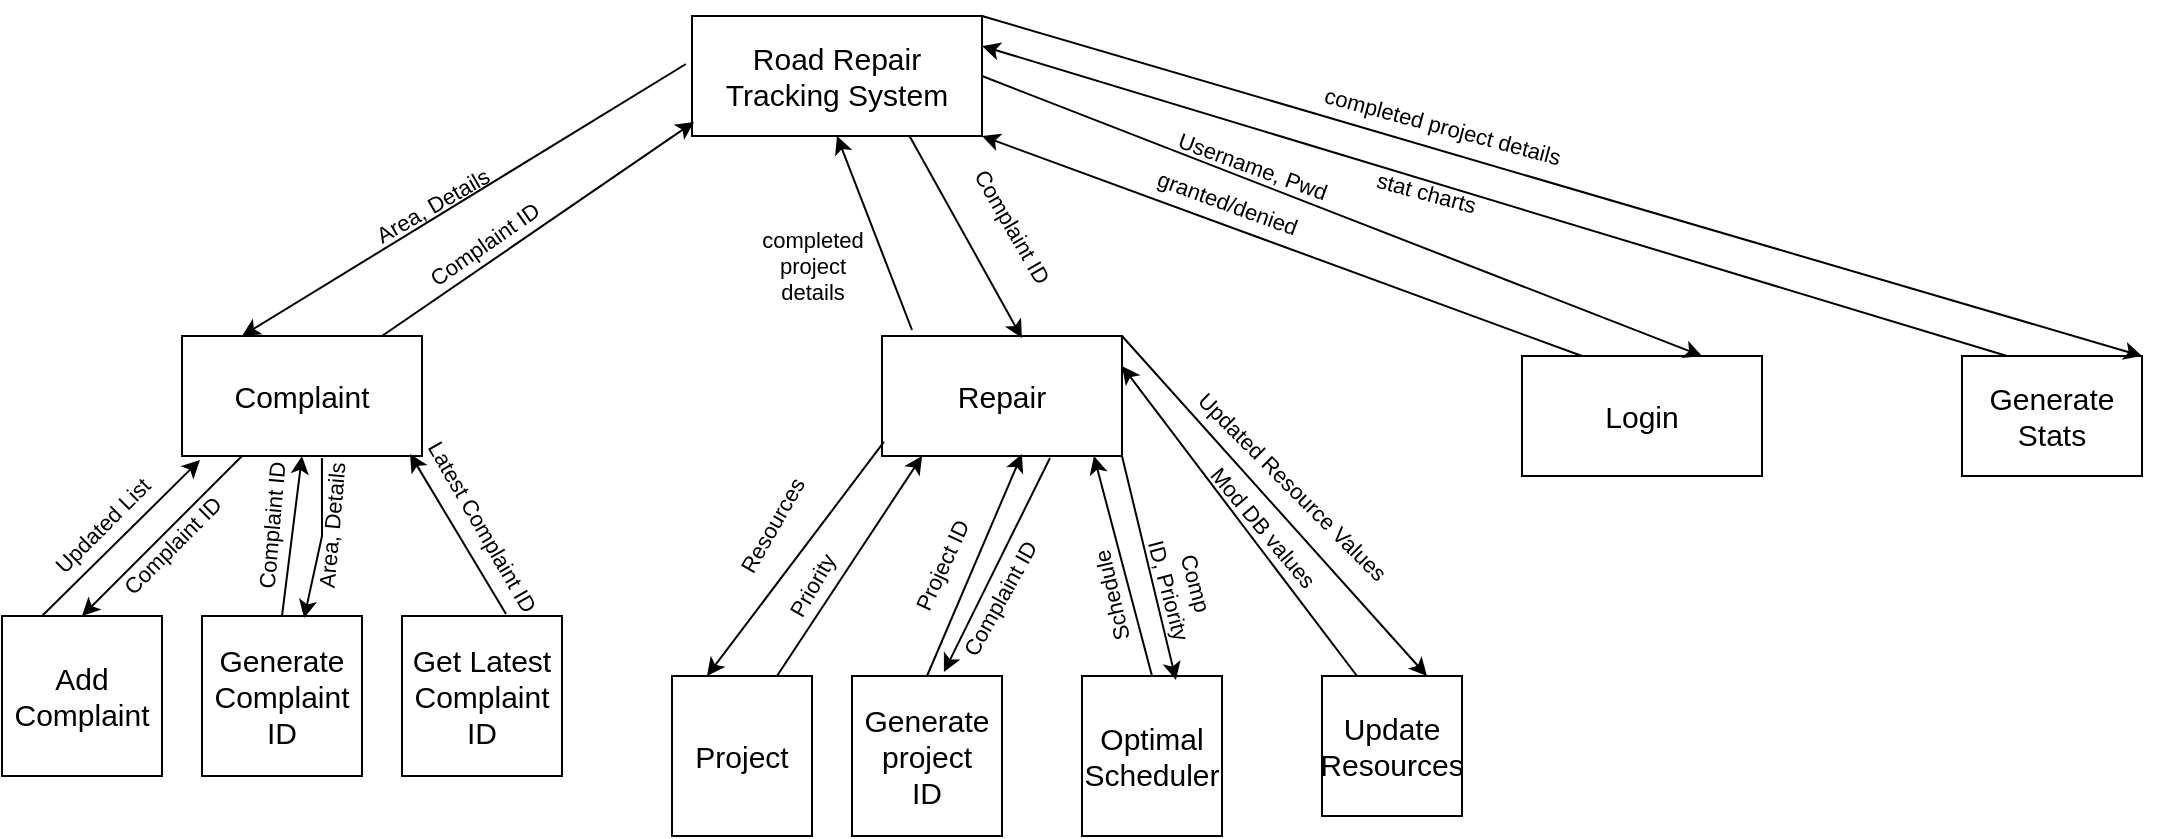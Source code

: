 <mxfile version="20.8.13" type="github">
  <diagram name="Page-1" id="R6mimwNBXcnvcJN3qarm">
    <mxGraphModel dx="1360" dy="1895" grid="1" gridSize="10" guides="1" tooltips="1" connect="1" arrows="1" fold="1" page="1" pageScale="1" pageWidth="850" pageHeight="1100" math="0" shadow="0">
      <root>
        <mxCell id="0" />
        <mxCell id="1" parent="0" />
        <object label="&lt;font style=&quot;font-size: 15px;&quot;&gt;Road Repair Tracking System&lt;/font&gt;" id="44IZnCSOye2J6gwwxO6d-1">
          <mxCell style="rounded=0;whiteSpace=wrap;html=1;labelBorderColor=none;labelBackgroundColor=none;" vertex="1" parent="1">
            <mxGeometry x="365" width="145" height="60" as="geometry" />
          </mxCell>
        </object>
        <mxCell id="44IZnCSOye2J6gwwxO6d-2" value="Complaint" style="rounded=0;whiteSpace=wrap;html=1;labelBackgroundColor=none;labelBorderColor=none;fontSize=15;" vertex="1" parent="1">
          <mxGeometry x="110" y="160" width="120" height="60" as="geometry" />
        </mxCell>
        <mxCell id="44IZnCSOye2J6gwwxO6d-3" value="Repair" style="rounded=0;whiteSpace=wrap;html=1;labelBackgroundColor=none;labelBorderColor=none;fontSize=15;" vertex="1" parent="1">
          <mxGeometry x="460" y="160" width="120" height="60" as="geometry" />
        </mxCell>
        <mxCell id="44IZnCSOye2J6gwwxO6d-4" value="Generate Stats" style="rounded=0;whiteSpace=wrap;html=1;labelBackgroundColor=none;labelBorderColor=none;fontSize=15;" vertex="1" parent="1">
          <mxGeometry x="1000" y="170" width="90" height="60" as="geometry" />
        </mxCell>
        <mxCell id="44IZnCSOye2J6gwwxO6d-5" value="Add Complaint" style="rounded=0;whiteSpace=wrap;html=1;labelBackgroundColor=none;labelBorderColor=none;fontSize=15;" vertex="1" parent="1">
          <mxGeometry x="20" y="300" width="80" height="80" as="geometry" />
        </mxCell>
        <mxCell id="44IZnCSOye2J6gwwxO6d-6" value="Generate Complaint ID" style="rounded=0;whiteSpace=wrap;html=1;labelBackgroundColor=none;labelBorderColor=none;fontSize=15;" vertex="1" parent="1">
          <mxGeometry x="120" y="300" width="80" height="80" as="geometry" />
        </mxCell>
        <mxCell id="44IZnCSOye2J6gwwxO6d-7" value="Get Latest Complaint ID" style="rounded=0;whiteSpace=wrap;html=1;labelBackgroundColor=none;labelBorderColor=none;fontSize=15;" vertex="1" parent="1">
          <mxGeometry x="220" y="300" width="80" height="80" as="geometry" />
        </mxCell>
        <mxCell id="44IZnCSOye2J6gwwxO6d-8" value="Project" style="rounded=0;whiteSpace=wrap;html=1;labelBackgroundColor=none;labelBorderColor=none;fontSize=15;" vertex="1" parent="1">
          <mxGeometry x="355" y="330" width="70" height="80" as="geometry" />
        </mxCell>
        <mxCell id="44IZnCSOye2J6gwwxO6d-9" value="&lt;div&gt;Generate project&lt;/div&gt;&lt;div&gt;ID&lt;br&gt;&lt;/div&gt;" style="rounded=0;whiteSpace=wrap;html=1;labelBackgroundColor=none;labelBorderColor=none;fontSize=15;" vertex="1" parent="1">
          <mxGeometry x="445" y="330" width="75" height="80" as="geometry" />
        </mxCell>
        <mxCell id="44IZnCSOye2J6gwwxO6d-10" value="Optimal Scheduler" style="rounded=0;whiteSpace=wrap;html=1;labelBackgroundColor=none;labelBorderColor=none;fontSize=15;" vertex="1" parent="1">
          <mxGeometry x="560" y="330" width="70" height="80" as="geometry" />
        </mxCell>
        <mxCell id="44IZnCSOye2J6gwwxO6d-11" value="" style="endArrow=classic;html=1;rounded=0;fontSize=15;exitX=0.25;exitY=0;exitDx=0;exitDy=0;entryX=0.075;entryY=1.033;entryDx=0;entryDy=0;entryPerimeter=0;" edge="1" parent="1" source="44IZnCSOye2J6gwwxO6d-5" target="44IZnCSOye2J6gwwxO6d-2">
          <mxGeometry width="50" height="50" relative="1" as="geometry">
            <mxPoint x="50" y="280" as="sourcePoint" />
            <mxPoint x="120" y="240" as="targetPoint" />
          </mxGeometry>
        </mxCell>
        <mxCell id="44IZnCSOye2J6gwwxO6d-12" value="" style="endArrow=classic;html=1;rounded=0;fontSize=15;entryX=0.5;entryY=0;entryDx=0;entryDy=0;" edge="1" parent="1" target="44IZnCSOye2J6gwwxO6d-5">
          <mxGeometry width="50" height="50" relative="1" as="geometry">
            <mxPoint x="140" y="220" as="sourcePoint" />
            <mxPoint x="90" y="270" as="targetPoint" />
          </mxGeometry>
        </mxCell>
        <mxCell id="44IZnCSOye2J6gwwxO6d-13" value="Area, Details" style="text;html=1;align=center;verticalAlign=middle;resizable=0;points=[];autosize=1;strokeColor=none;fillColor=none;fontSize=11;rotation=-85;" vertex="1" parent="1">
          <mxGeometry x="140" y="240" width="90" height="30" as="geometry" />
        </mxCell>
        <mxCell id="44IZnCSOye2J6gwwxO6d-18" value="Complaint ID" style="text;html=1;align=center;verticalAlign=middle;resizable=0;points=[];autosize=1;strokeColor=none;fillColor=none;fontSize=11;rotation=-85;" vertex="1" parent="1">
          <mxGeometry x="110" y="240" width="90" height="30" as="geometry" />
        </mxCell>
        <mxCell id="44IZnCSOye2J6gwwxO6d-19" value="" style="endArrow=classic;html=1;rounded=0;fontSize=11;exitX=0.5;exitY=0;exitDx=0;exitDy=0;" edge="1" parent="1" source="44IZnCSOye2J6gwwxO6d-6">
          <mxGeometry width="50" height="50" relative="1" as="geometry">
            <mxPoint x="400" y="350" as="sourcePoint" />
            <mxPoint x="170" y="220" as="targetPoint" />
          </mxGeometry>
        </mxCell>
        <mxCell id="44IZnCSOye2J6gwwxO6d-20" value="" style="endArrow=classic;html=1;rounded=0;fontSize=11;entryX=0.638;entryY=0.013;entryDx=0;entryDy=0;exitX=0.583;exitY=1.017;exitDx=0;exitDy=0;exitPerimeter=0;entryPerimeter=0;" edge="1" parent="1" source="44IZnCSOye2J6gwwxO6d-2" target="44IZnCSOye2J6gwwxO6d-6">
          <mxGeometry width="50" height="50" relative="1" as="geometry">
            <mxPoint x="190" y="230" as="sourcePoint" />
            <mxPoint x="160" y="290" as="targetPoint" />
            <Array as="points">
              <mxPoint x="180" y="260" />
            </Array>
          </mxGeometry>
        </mxCell>
        <mxCell id="44IZnCSOye2J6gwwxO6d-22" value="Complaint ID" style="text;html=1;align=center;verticalAlign=middle;resizable=0;points=[];autosize=1;strokeColor=none;fillColor=none;fontSize=11;rotation=-45;" vertex="1" parent="1">
          <mxGeometry x="60" y="250" width="90" height="30" as="geometry" />
        </mxCell>
        <mxCell id="44IZnCSOye2J6gwwxO6d-23" value="" style="endArrow=classic;html=1;rounded=0;fontSize=11;entryX=0.95;entryY=0.983;entryDx=0;entryDy=0;entryPerimeter=0;exitX=0.65;exitY=-0.012;exitDx=0;exitDy=0;exitPerimeter=0;" edge="1" parent="1" source="44IZnCSOye2J6gwwxO6d-7" target="44IZnCSOye2J6gwwxO6d-2">
          <mxGeometry width="50" height="50" relative="1" as="geometry">
            <mxPoint x="400" y="350" as="sourcePoint" />
            <mxPoint x="350" y="280" as="targetPoint" />
          </mxGeometry>
        </mxCell>
        <mxCell id="44IZnCSOye2J6gwwxO6d-24" value="Latest Complaint ID" style="text;html=1;align=center;verticalAlign=middle;resizable=0;points=[];autosize=1;strokeColor=none;fillColor=none;fontSize=11;rotation=60;" vertex="1" parent="1">
          <mxGeometry x="200" y="240" width="120" height="30" as="geometry" />
        </mxCell>
        <mxCell id="44IZnCSOye2J6gwwxO6d-25" value="Updated List" style="text;html=1;align=center;verticalAlign=middle;resizable=0;points=[];autosize=1;strokeColor=none;fillColor=none;fontSize=11;rotation=-45;" vertex="1" parent="1">
          <mxGeometry x="30" y="240" width="80" height="30" as="geometry" />
        </mxCell>
        <mxCell id="44IZnCSOye2J6gwwxO6d-29" value="" style="endArrow=classic;html=1;rounded=0;fontSize=15;exitX=0.75;exitY=0;exitDx=0;exitDy=0;entryX=0.167;entryY=1;entryDx=0;entryDy=0;entryPerimeter=0;" edge="1" parent="1" source="44IZnCSOye2J6gwwxO6d-8" target="44IZnCSOye2J6gwwxO6d-3">
          <mxGeometry width="50" height="50" relative="1" as="geometry">
            <mxPoint x="360" y="270" as="sourcePoint" />
            <mxPoint x="430" y="220" as="targetPoint" />
          </mxGeometry>
        </mxCell>
        <mxCell id="44IZnCSOye2J6gwwxO6d-30" value="" style="endArrow=classic;html=1;rounded=0;fontSize=15;entryX=0.583;entryY=0.983;entryDx=0;entryDy=0;entryPerimeter=0;exitX=0.5;exitY=0;exitDx=0;exitDy=0;" edge="1" parent="1" source="44IZnCSOye2J6gwwxO6d-9" target="44IZnCSOye2J6gwwxO6d-3">
          <mxGeometry width="50" height="50" relative="1" as="geometry">
            <mxPoint x="450" y="300" as="sourcePoint" />
            <mxPoint x="500" y="250" as="targetPoint" />
          </mxGeometry>
        </mxCell>
        <mxCell id="44IZnCSOye2J6gwwxO6d-31" value="" style="endArrow=classic;html=1;rounded=0;fontSize=15;exitX=0.7;exitY=1.017;exitDx=0;exitDy=0;exitPerimeter=0;entryX=0.613;entryY=-0.025;entryDx=0;entryDy=0;entryPerimeter=0;" edge="1" parent="1" source="44IZnCSOye2J6gwwxO6d-3" target="44IZnCSOye2J6gwwxO6d-9">
          <mxGeometry width="50" height="50" relative="1" as="geometry">
            <mxPoint x="510" y="250" as="sourcePoint" />
            <mxPoint x="460" y="300" as="targetPoint" />
          </mxGeometry>
        </mxCell>
        <mxCell id="44IZnCSOye2J6gwwxO6d-32" value="Schedule" style="text;html=1;align=center;verticalAlign=middle;resizable=0;points=[];autosize=1;strokeColor=none;fillColor=none;fontSize=11;rotation=-103;" vertex="1" parent="1">
          <mxGeometry x="540" y="275" width="70" height="30" as="geometry" />
        </mxCell>
        <mxCell id="44IZnCSOye2J6gwwxO6d-33" value="&lt;div&gt;Comp&lt;/div&gt;&lt;div&gt;ID, Priority&lt;/div&gt;" style="text;html=1;align=center;verticalAlign=middle;resizable=0;points=[];autosize=1;strokeColor=none;fillColor=none;fontSize=11;rotation=75;" vertex="1" parent="1">
          <mxGeometry x="570" y="265" width="80" height="40" as="geometry" />
        </mxCell>
        <mxCell id="44IZnCSOye2J6gwwxO6d-34" value="" style="endArrow=classic;html=1;rounded=0;fontSize=11;entryX=0.883;entryY=1;entryDx=0;entryDy=0;entryPerimeter=0;exitX=0.5;exitY=0;exitDx=0;exitDy=0;" edge="1" parent="1" source="44IZnCSOye2J6gwwxO6d-10" target="44IZnCSOye2J6gwwxO6d-3">
          <mxGeometry width="50" height="50" relative="1" as="geometry">
            <mxPoint x="540" y="300" as="sourcePoint" />
            <mxPoint x="590" y="250" as="targetPoint" />
          </mxGeometry>
        </mxCell>
        <mxCell id="44IZnCSOye2J6gwwxO6d-35" value="" style="endArrow=classic;html=1;rounded=0;fontSize=11;entryX=0.671;entryY=0.025;entryDx=0;entryDy=0;exitX=1;exitY=1;exitDx=0;exitDy=0;entryPerimeter=0;" edge="1" parent="1" source="44IZnCSOye2J6gwwxO6d-3" target="44IZnCSOye2J6gwwxO6d-10">
          <mxGeometry width="50" height="50" relative="1" as="geometry">
            <mxPoint x="550" y="230" as="sourcePoint" />
            <mxPoint x="570" y="290" as="targetPoint" />
          </mxGeometry>
        </mxCell>
        <mxCell id="44IZnCSOye2J6gwwxO6d-36" value="&lt;div&gt;Complaint ID&lt;/div&gt;&lt;div&gt;&lt;br&gt;&lt;/div&gt;" style="text;html=1;align=center;verticalAlign=middle;resizable=0;points=[];autosize=1;strokeColor=none;fillColor=none;fontSize=11;rotation=-61;" vertex="1" parent="1">
          <mxGeometry x="480" y="275" width="90" height="40" as="geometry" />
        </mxCell>
        <mxCell id="44IZnCSOye2J6gwwxO6d-38" value="Project ID" style="text;html=1;align=center;verticalAlign=middle;resizable=0;points=[];autosize=1;strokeColor=none;fillColor=none;fontSize=11;rotation=-65;" vertex="1" parent="1">
          <mxGeometry x="455" y="260" width="70" height="30" as="geometry" />
        </mxCell>
        <mxCell id="44IZnCSOye2J6gwwxO6d-39" value="&lt;font style=&quot;font-size: 15px;&quot;&gt;Login&lt;/font&gt;" style="rounded=0;whiteSpace=wrap;html=1;labelBackgroundColor=none;labelBorderColor=none;fontSize=11;" vertex="1" parent="1">
          <mxGeometry x="780" y="170" width="120" height="60" as="geometry" />
        </mxCell>
        <mxCell id="44IZnCSOye2J6gwwxO6d-40" value="" style="endArrow=classic;html=1;rounded=0;fontSize=15;exitX=0.008;exitY=0.883;exitDx=0;exitDy=0;entryX=0.25;entryY=0;entryDx=0;entryDy=0;exitPerimeter=0;" edge="1" parent="1" source="44IZnCSOye2J6gwwxO6d-3" target="44IZnCSOye2J6gwwxO6d-8">
          <mxGeometry width="50" height="50" relative="1" as="geometry">
            <mxPoint x="400" y="220" as="sourcePoint" />
            <mxPoint x="360" y="300" as="targetPoint" />
          </mxGeometry>
        </mxCell>
        <mxCell id="44IZnCSOye2J6gwwxO6d-44" value="" style="endArrow=classic;html=1;rounded=0;fontSize=15;exitX=0.25;exitY=0;exitDx=0;exitDy=0;entryX=1;entryY=0.25;entryDx=0;entryDy=0;" edge="1" parent="1" source="44IZnCSOye2J6gwwxO6d-77" target="44IZnCSOye2J6gwwxO6d-3">
          <mxGeometry width="50" height="50" relative="1" as="geometry">
            <mxPoint x="357.5" y="515" as="sourcePoint" />
            <mxPoint x="520" y="180" as="targetPoint" />
          </mxGeometry>
        </mxCell>
        <mxCell id="44IZnCSOye2J6gwwxO6d-45" value="" style="endArrow=classic;html=1;rounded=0;fontSize=15;exitX=1;exitY=0;exitDx=0;exitDy=0;entryX=0.75;entryY=0;entryDx=0;entryDy=0;" edge="1" parent="1" source="44IZnCSOye2J6gwwxO6d-3" target="44IZnCSOye2J6gwwxO6d-77">
          <mxGeometry width="50" height="50" relative="1" as="geometry">
            <mxPoint x="500" y="330" as="sourcePoint" />
            <mxPoint x="375" y="515" as="targetPoint" />
          </mxGeometry>
        </mxCell>
        <mxCell id="44IZnCSOye2J6gwwxO6d-46" value="Updated Resource Values" style="text;html=1;align=center;verticalAlign=middle;resizable=1;points=[];autosize=1;strokeColor=none;fillColor=none;fontSize=11;rotation=45;movable=1;rotatable=1;deletable=1;editable=1;connectable=1;" vertex="1" parent="1">
          <mxGeometry x="590" y="220" width="150" height="30" as="geometry" />
        </mxCell>
        <mxCell id="44IZnCSOye2J6gwwxO6d-47" value="&lt;div&gt;Mod DB values&lt;/div&gt;&lt;div&gt;&lt;br&gt;&lt;/div&gt;" style="text;html=1;align=center;verticalAlign=middle;resizable=0;points=[];autosize=1;strokeColor=none;fillColor=none;fontSize=11;rotation=50;" vertex="1" parent="1">
          <mxGeometry x="595" y="240" width="100" height="40" as="geometry" />
        </mxCell>
        <mxCell id="44IZnCSOye2J6gwwxO6d-48" value="Resources" style="text;html=1;align=center;verticalAlign=middle;resizable=0;points=[];autosize=1;strokeColor=none;fillColor=none;fontSize=11;rotation=-60;" vertex="1" parent="1">
          <mxGeometry x="365" y="240" width="80" height="30" as="geometry" />
        </mxCell>
        <mxCell id="44IZnCSOye2J6gwwxO6d-50" value="Priority" style="text;html=1;align=center;verticalAlign=middle;resizable=0;points=[];autosize=1;strokeColor=none;fillColor=none;fontSize=11;rotation=-60;" vertex="1" parent="1">
          <mxGeometry x="395" y="270" width="60" height="30" as="geometry" />
        </mxCell>
        <mxCell id="44IZnCSOye2J6gwwxO6d-53" value="" style="endArrow=classic;html=1;rounded=0;fontSize=11;entryX=0.007;entryY=0.883;entryDx=0;entryDy=0;entryPerimeter=0;" edge="1" parent="1" target="44IZnCSOye2J6gwwxO6d-1">
          <mxGeometry width="50" height="50" relative="1" as="geometry">
            <mxPoint x="210" y="160" as="sourcePoint" />
            <mxPoint x="260" y="110" as="targetPoint" />
          </mxGeometry>
        </mxCell>
        <mxCell id="44IZnCSOye2J6gwwxO6d-54" value="" style="endArrow=classic;html=1;rounded=0;fontSize=11;entryX=0.25;entryY=0;entryDx=0;entryDy=0;exitX=-0.021;exitY=0.4;exitDx=0;exitDy=0;exitPerimeter=0;" edge="1" parent="1" source="44IZnCSOye2J6gwwxO6d-1" target="44IZnCSOye2J6gwwxO6d-2">
          <mxGeometry width="50" height="50" relative="1" as="geometry">
            <mxPoint x="320" y="80" as="sourcePoint" />
            <mxPoint x="270" y="130" as="targetPoint" />
          </mxGeometry>
        </mxCell>
        <mxCell id="44IZnCSOye2J6gwwxO6d-55" value="" style="endArrow=classic;html=1;rounded=0;fontSize=11;entryX=0.5;entryY=1;entryDx=0;entryDy=0;exitX=0.125;exitY=-0.05;exitDx=0;exitDy=0;exitPerimeter=0;" edge="1" parent="1" source="44IZnCSOye2J6gwwxO6d-3" target="44IZnCSOye2J6gwwxO6d-1">
          <mxGeometry width="50" height="50" relative="1" as="geometry">
            <mxPoint x="410" y="160" as="sourcePoint" />
            <mxPoint x="440" y="120" as="targetPoint" />
          </mxGeometry>
        </mxCell>
        <mxCell id="44IZnCSOye2J6gwwxO6d-56" value="" style="endArrow=classic;html=1;rounded=0;fontSize=11;exitX=0.75;exitY=1;exitDx=0;exitDy=0;entryX=0.583;entryY=0.017;entryDx=0;entryDy=0;entryPerimeter=0;" edge="1" parent="1" source="44IZnCSOye2J6gwwxO6d-1" target="44IZnCSOye2J6gwwxO6d-3">
          <mxGeometry width="50" height="50" relative="1" as="geometry">
            <mxPoint x="470" y="80" as="sourcePoint" />
            <mxPoint x="420" y="130" as="targetPoint" />
          </mxGeometry>
        </mxCell>
        <mxCell id="44IZnCSOye2J6gwwxO6d-57" value="" style="endArrow=classic;html=1;rounded=0;fontSize=11;entryX=0.75;entryY=0;entryDx=0;entryDy=0;exitX=1;exitY=0.5;exitDx=0;exitDy=0;" edge="1" parent="1" source="44IZnCSOye2J6gwwxO6d-1" target="44IZnCSOye2J6gwwxO6d-39">
          <mxGeometry width="50" height="50" relative="1" as="geometry">
            <mxPoint x="500" y="40" as="sourcePoint" />
            <mxPoint x="550" y="-10" as="targetPoint" />
          </mxGeometry>
        </mxCell>
        <mxCell id="44IZnCSOye2J6gwwxO6d-58" value="" style="endArrow=classic;html=1;rounded=0;fontSize=11;exitX=0.25;exitY=0;exitDx=0;exitDy=0;" edge="1" parent="1" source="44IZnCSOye2J6gwwxO6d-39">
          <mxGeometry width="50" height="50" relative="1" as="geometry">
            <mxPoint x="460" y="110" as="sourcePoint" />
            <mxPoint x="510" y="60" as="targetPoint" />
          </mxGeometry>
        </mxCell>
        <mxCell id="44IZnCSOye2J6gwwxO6d-59" value="" style="endArrow=classic;html=1;rounded=0;fontSize=11;entryX=1;entryY=0;entryDx=0;entryDy=0;exitX=1;exitY=0;exitDx=0;exitDy=0;" edge="1" parent="1" source="44IZnCSOye2J6gwwxO6d-1" target="44IZnCSOye2J6gwwxO6d-4">
          <mxGeometry width="50" height="50" relative="1" as="geometry">
            <mxPoint x="510" y="20" as="sourcePoint" />
            <mxPoint x="560" y="-30" as="targetPoint" />
          </mxGeometry>
        </mxCell>
        <mxCell id="44IZnCSOye2J6gwwxO6d-60" value="" style="endArrow=classic;html=1;rounded=0;fontSize=11;entryX=1;entryY=0.25;entryDx=0;entryDy=0;exitX=0.25;exitY=0;exitDx=0;exitDy=0;" edge="1" parent="1" source="44IZnCSOye2J6gwwxO6d-4" target="44IZnCSOye2J6gwwxO6d-1">
          <mxGeometry width="50" height="50" relative="1" as="geometry">
            <mxPoint x="790" y="160" as="sourcePoint" />
            <mxPoint x="800" y="110" as="targetPoint" />
          </mxGeometry>
        </mxCell>
        <mxCell id="44IZnCSOye2J6gwwxO6d-62" value="Username, Pwd" style="text;html=1;align=center;verticalAlign=middle;resizable=0;points=[];autosize=1;strokeColor=none;fillColor=none;fontSize=11;rotation=20;" vertex="1" parent="1">
          <mxGeometry x="595" y="60" width="100" height="30" as="geometry" />
        </mxCell>
        <mxCell id="44IZnCSOye2J6gwwxO6d-67" value="&lt;div&gt;granted/denied&lt;/div&gt;&lt;div&gt;&lt;br&gt;&lt;/div&gt;" style="text;html=1;align=center;verticalAlign=middle;resizable=0;points=[];autosize=1;strokeColor=none;fillColor=none;fontSize=11;rotation=20;" vertex="1" parent="1">
          <mxGeometry x="580" y="80" width="100" height="40" as="geometry" />
        </mxCell>
        <mxCell id="44IZnCSOye2J6gwwxO6d-68" value="Area, Details" style="text;html=1;align=center;verticalAlign=middle;resizable=0;points=[];autosize=1;strokeColor=none;fillColor=none;fontSize=11;rotation=-30;" vertex="1" parent="1">
          <mxGeometry x="190" y="80" width="90" height="30" as="geometry" />
        </mxCell>
        <mxCell id="44IZnCSOye2J6gwwxO6d-69" value="&lt;div&gt;Complaint ID&lt;/div&gt;&lt;div&gt;&lt;br&gt;&lt;/div&gt;" style="text;html=1;align=center;verticalAlign=middle;resizable=0;points=[];autosize=1;strokeColor=none;fillColor=none;fontSize=11;rotation=-35;" vertex="1" parent="1">
          <mxGeometry x="220" y="100" width="90" height="40" as="geometry" />
        </mxCell>
        <mxCell id="44IZnCSOye2J6gwwxO6d-70" value="completed project details" style="text;html=1;align=center;verticalAlign=middle;resizable=0;points=[];autosize=1;strokeColor=none;fillColor=none;fontSize=11;rotation=15;" vertex="1" parent="1">
          <mxGeometry x="670" y="40" width="140" height="30" as="geometry" />
        </mxCell>
        <mxCell id="44IZnCSOye2J6gwwxO6d-71" value="&lt;div&gt;stat charts&lt;/div&gt;&lt;div&gt;&lt;br&gt;&lt;/div&gt;" style="text;html=1;align=center;verticalAlign=middle;resizable=0;points=[];autosize=1;strokeColor=none;fillColor=none;fontSize=11;rotation=15;" vertex="1" parent="1">
          <mxGeometry x="695" y="75" width="70" height="40" as="geometry" />
        </mxCell>
        <mxCell id="44IZnCSOye2J6gwwxO6d-73" value="Complaint ID" style="text;html=1;align=center;verticalAlign=middle;resizable=0;points=[];autosize=1;strokeColor=none;fillColor=none;fontSize=11;rotation=60;" vertex="1" parent="1">
          <mxGeometry x="480" y="90" width="90" height="30" as="geometry" />
        </mxCell>
        <mxCell id="44IZnCSOye2J6gwwxO6d-74" value="&lt;div&gt;completed &lt;br&gt;&lt;/div&gt;&lt;div&gt;project&lt;/div&gt;&lt;div&gt;details&lt;br&gt;&lt;/div&gt;" style="text;html=1;align=center;verticalAlign=middle;resizable=0;points=[];autosize=1;strokeColor=none;fillColor=none;fontSize=11;" vertex="1" parent="1">
          <mxGeometry x="390" y="100" width="70" height="50" as="geometry" />
        </mxCell>
        <mxCell id="44IZnCSOye2J6gwwxO6d-77" value="Update Resources" style="whiteSpace=wrap;html=1;aspect=fixed;labelBackgroundColor=none;labelBorderColor=none;fontSize=15;" vertex="1" parent="1">
          <mxGeometry x="680" y="330" width="70" height="70" as="geometry" />
        </mxCell>
      </root>
    </mxGraphModel>
  </diagram>
</mxfile>
